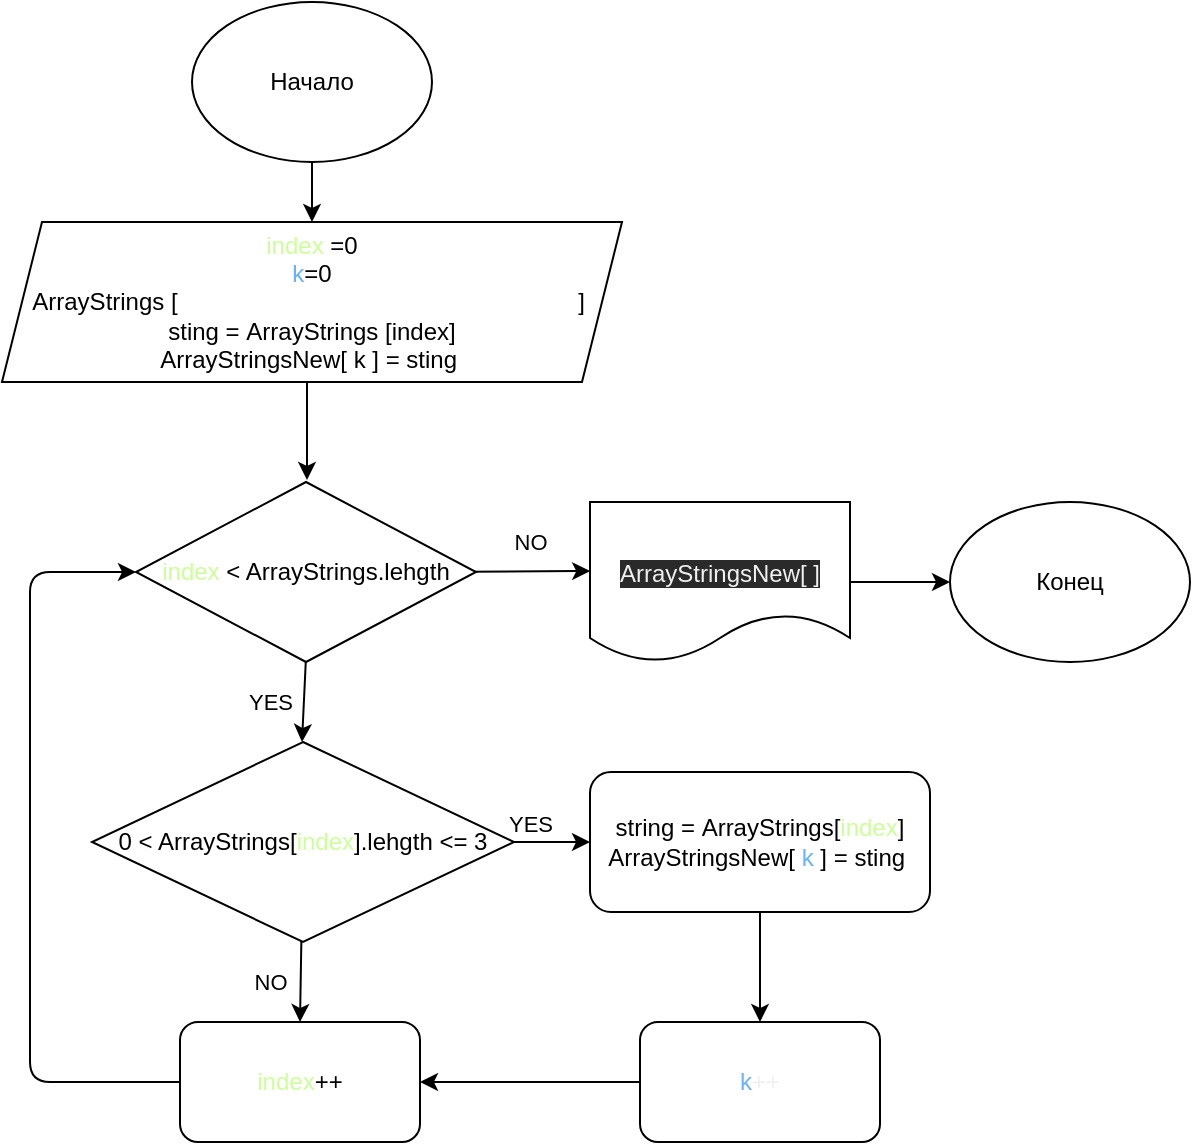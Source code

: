 <mxfile>
    <diagram id="HrZDNsaWcaxALTdVruXT" name="Страница 1">
        <mxGraphModel dx="884" dy="612" grid="1" gridSize="10" guides="1" tooltips="1" connect="1" arrows="1" fold="1" page="1" pageScale="1" pageWidth="827" pageHeight="1169" math="0" shadow="0">
            <root>
                <mxCell id="0"/>
                <mxCell id="1" parent="0"/>
                <mxCell id="13" style="edgeStyle=none;html=1;entryX=0.5;entryY=0;entryDx=0;entryDy=0;" parent="1" source="2" target="12" edge="1">
                    <mxGeometry relative="1" as="geometry"/>
                </mxCell>
                <mxCell id="2" value="Начало" style="ellipse;whiteSpace=wrap;html=1;" parent="1" vertex="1">
                    <mxGeometry x="281" y="10" width="120" height="80" as="geometry"/>
                </mxCell>
                <mxCell id="11" style="edgeStyle=none;html=1;entryX=0.5;entryY=0;entryDx=0;entryDy=0;" parent="1" edge="1">
                    <mxGeometry relative="1" as="geometry">
                        <mxPoint x="338.5" y="200" as="sourcePoint"/>
                        <mxPoint x="338.5" y="249" as="targetPoint"/>
                    </mxGeometry>
                </mxCell>
                <mxCell id="8" value="NO" style="edgeStyle=none;html=1;entryX=0;entryY=0.5;entryDx=0;entryDy=0;" parent="1" edge="1">
                    <mxGeometry x="0.018" y="15" relative="1" as="geometry">
                        <mxPoint x="418.997" y="294.921" as="sourcePoint"/>
                        <mxPoint x="480.09" y="294.5" as="targetPoint"/>
                        <mxPoint as="offset"/>
                    </mxGeometry>
                </mxCell>
                <mxCell id="15" value="YES" style="edgeStyle=none;html=1;entryX=0.5;entryY=0;entryDx=0;entryDy=0;" parent="1" edge="1">
                    <mxGeometry x="0.065" y="-17" relative="1" as="geometry">
                        <mxPoint x="336" y="380" as="targetPoint"/>
                        <mxPoint x="337.934" y="338.906" as="sourcePoint"/>
                        <mxPoint as="offset"/>
                    </mxGeometry>
                </mxCell>
                <mxCell id="5" value="&lt;font color=&quot;#ccff99&quot;&gt;index &lt;/font&gt;&amp;lt; ArrayStrings.lehgth" style="rhombus;whiteSpace=wrap;html=1;" parent="1" vertex="1">
                    <mxGeometry x="253" y="250" width="170" height="90" as="geometry"/>
                </mxCell>
                <mxCell id="10" style="edgeStyle=none;html=1;entryX=0;entryY=0.5;entryDx=0;entryDy=0;" parent="1" source="6" target="7" edge="1">
                    <mxGeometry relative="1" as="geometry"/>
                </mxCell>
                <mxCell id="6" value="&lt;span style=&quot;color: rgb(240 , 240 , 240) ; font-family: &amp;#34;helvetica&amp;#34; ; font-size: 12px ; font-style: normal ; font-weight: 400 ; letter-spacing: normal ; text-align: center ; text-indent: 0px ; text-transform: none ; word-spacing: 0px ; background-color: rgb(42 , 42 , 42) ; display: inline ; float: none&quot;&gt;&lt;br&gt;ArrayStringsNew[ ]&lt;/span&gt;" style="shape=document;whiteSpace=wrap;html=1;boundedLbl=1;" parent="1" vertex="1">
                    <mxGeometry x="480" y="260" width="130" height="80" as="geometry"/>
                </mxCell>
                <mxCell id="7" value="Конец" style="ellipse;whiteSpace=wrap;html=1;" parent="1" vertex="1">
                    <mxGeometry x="660" y="260" width="120" height="80" as="geometry"/>
                </mxCell>
                <mxCell id="12" value="&lt;font color=&quot;#ccff99&quot;&gt;index&amp;nbsp;&lt;/font&gt;=0&lt;br&gt;&lt;font color=&quot;#66b2ff&quot;&gt;k&lt;/font&gt;=0&lt;br&gt;ArrayStrings [&lt;font color=&quot;#ffffff&quot;&gt;&amp;nbsp;&lt;/font&gt;&lt;font color=&quot;#ffffff&quot;&gt;&amp;nbsp;заполняет пользователь с консоли&lt;/font&gt;]&amp;nbsp;&lt;br&gt;sting =&amp;nbsp;ArrayStrings&amp;nbsp;[index]&lt;br&gt;&lt;span style=&quot;font-family: &amp;#34;helvetica&amp;#34;&quot;&gt;ArrayStringsNew[&amp;nbsp;&lt;/span&gt;k&amp;nbsp;&lt;span style=&quot;font-family: &amp;#34;helvetica&amp;#34;&quot;&gt;] =&amp;nbsp;&lt;/span&gt;sting&amp;nbsp;" style="shape=parallelogram;perimeter=parallelogramPerimeter;whiteSpace=wrap;html=1;fixedSize=1;" parent="1" vertex="1">
                    <mxGeometry x="186" y="120" width="310" height="80" as="geometry"/>
                </mxCell>
                <mxCell id="18" value="YES" style="edgeStyle=none;html=1;entryX=0;entryY=0.5;entryDx=0;entryDy=0;" parent="1" edge="1">
                    <mxGeometry x="-0.225" y="9" relative="1" as="geometry">
                        <mxPoint x="431" y="430" as="sourcePoint"/>
                        <mxPoint x="480" y="430" as="targetPoint"/>
                        <mxPoint as="offset"/>
                    </mxGeometry>
                </mxCell>
                <mxCell id="21" value="NO" style="edgeStyle=none;html=1;entryX=0.5;entryY=0;entryDx=0;entryDy=0;" parent="1" source="14" target="16" edge="1">
                    <mxGeometry x="0.016" y="-15" relative="1" as="geometry">
                        <mxPoint as="offset"/>
                    </mxGeometry>
                </mxCell>
                <mxCell id="14" value="0 &amp;lt; ArrayStrings[&lt;font color=&quot;#ccff99&quot;&gt;index&lt;/font&gt;].lehgth &amp;lt;= 3" style="rhombus;whiteSpace=wrap;html=1;" parent="1" vertex="1">
                    <mxGeometry x="231" y="380" width="211" height="100" as="geometry"/>
                </mxCell>
                <mxCell id="20" style="edgeStyle=none;html=1;entryX=0;entryY=0.5;entryDx=0;entryDy=0;" parent="1" source="16" target="5" edge="1">
                    <mxGeometry relative="1" as="geometry">
                        <mxPoint x="200" y="270" as="targetPoint"/>
                        <Array as="points">
                            <mxPoint x="200" y="550"/>
                            <mxPoint x="200" y="430"/>
                            <mxPoint x="200" y="295"/>
                        </Array>
                    </mxGeometry>
                </mxCell>
                <mxCell id="16" value="&lt;font color=&quot;#ccff99&quot;&gt;index&lt;/font&gt;++" style="rounded=1;whiteSpace=wrap;html=1;" parent="1" vertex="1">
                    <mxGeometry x="275" y="520" width="120" height="60" as="geometry"/>
                </mxCell>
                <mxCell id="24" style="edgeStyle=none;html=1;entryX=0.5;entryY=0;entryDx=0;entryDy=0;fontColor=#66B2FF;" parent="1" source="17" target="23" edge="1">
                    <mxGeometry relative="1" as="geometry"/>
                </mxCell>
                <mxCell id="17" value="&lt;span style=&quot;font-family: &amp;#34;helvetica&amp;#34;&quot;&gt;string =&amp;nbsp;&lt;/span&gt;ArrayStrings[&lt;font color=&quot;#ccff99&quot;&gt;index&lt;/font&gt;]&lt;span style=&quot;font-family: &amp;#34;helvetica&amp;#34;&quot;&gt;&lt;br&gt;ArrayStringsNew[&lt;/span&gt;&amp;nbsp;&lt;font color=&quot;#66b2ff&quot;&gt;k&amp;nbsp;&lt;/font&gt;&lt;span style=&quot;font-family: &amp;#34;helvetica&amp;#34;&quot;&gt;] =&amp;nbsp;&lt;/span&gt;sting&amp;nbsp;&lt;br&gt;" style="rounded=1;whiteSpace=wrap;html=1;" parent="1" vertex="1">
                    <mxGeometry x="480" y="395" width="170" height="70" as="geometry"/>
                </mxCell>
                <mxCell id="25" style="edgeStyle=none;html=1;entryX=1;entryY=0.5;entryDx=0;entryDy=0;fontColor=#66B2FF;" parent="1" source="23" target="16" edge="1">
                    <mxGeometry relative="1" as="geometry"/>
                </mxCell>
                <mxCell id="23" value="&lt;font color=&quot;#66b2ff&quot;&gt;k&lt;/font&gt;&lt;span style=&quot;color: rgb(240 , 240 , 240)&quot;&gt;++&lt;/span&gt;" style="rounded=1;whiteSpace=wrap;html=1;labelBackgroundColor=none;fontColor=#66B2FF;" parent="1" vertex="1">
                    <mxGeometry x="505" y="520" width="120" height="60" as="geometry"/>
                </mxCell>
            </root>
        </mxGraphModel>
    </diagram>
</mxfile>